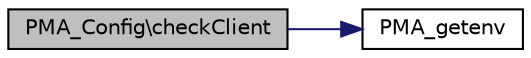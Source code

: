 digraph G
{
  edge [fontname="Helvetica",fontsize="10",labelfontname="Helvetica",labelfontsize="10"];
  node [fontname="Helvetica",fontsize="10",shape=record];
  rankdir="LR";
  Node1 [label="PMA_Config\\checkClient",height=0.2,width=0.4,color="black", fillcolor="grey75", style="filled" fontcolor="black"];
  Node1 -> Node2 [color="midnightblue",fontsize="10",style="solid",fontname="Helvetica"];
  Node2 [label="PMA_getenv",height=0.2,width=0.4,color="black", fillcolor="white", style="filled",URL="$core_8lib_8php.html#af47a7345938ec406f740a61f7d1b182a",tooltip="trys to find the value for the given environment vriable name"];
}
